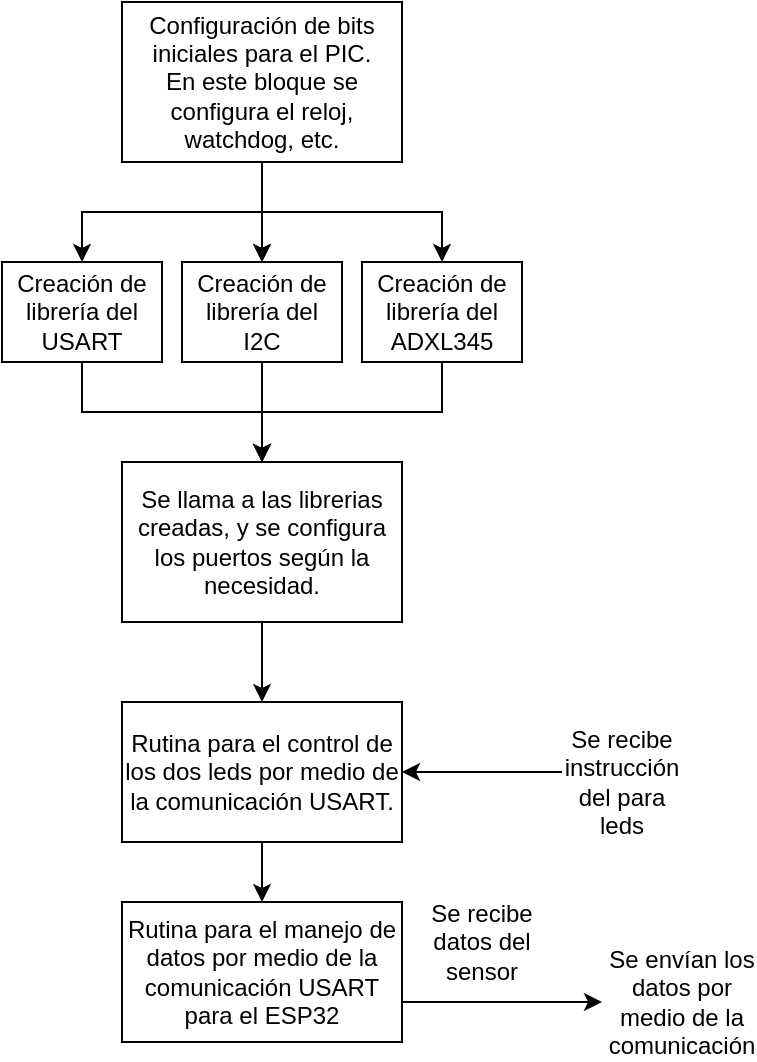 <mxfile version="14.4.7" type="device"><diagram id="LGME95qYe-ERb3loB1iX" name="Page-1"><mxGraphModel dx="499" dy="612" grid="1" gridSize="10" guides="0" tooltips="1" connect="1" arrows="1" fold="1" page="1" pageScale="1" pageWidth="850" pageHeight="1100" math="0" shadow="0"><root><mxCell id="0"/><mxCell id="1" parent="0"/><mxCell id="BezDxGpFi2y5X_7niSO--14" value="" style="edgeStyle=orthogonalEdgeStyle;rounded=0;orthogonalLoop=1;jettySize=auto;html=1;" edge="1" parent="1" source="BezDxGpFi2y5X_7niSO--1" target="BezDxGpFi2y5X_7niSO--5"><mxGeometry relative="1" as="geometry"/></mxCell><mxCell id="BezDxGpFi2y5X_7niSO--15" value="" style="edgeStyle=orthogonalEdgeStyle;rounded=0;orthogonalLoop=1;jettySize=auto;html=1;" edge="1" parent="1" source="BezDxGpFi2y5X_7niSO--1" target="BezDxGpFi2y5X_7niSO--5"><mxGeometry relative="1" as="geometry"/></mxCell><mxCell id="BezDxGpFi2y5X_7niSO--17" style="edgeStyle=orthogonalEdgeStyle;rounded=0;orthogonalLoop=1;jettySize=auto;html=1;" edge="1" parent="1" source="BezDxGpFi2y5X_7niSO--1" target="BezDxGpFi2y5X_7niSO--6"><mxGeometry relative="1" as="geometry"/></mxCell><mxCell id="BezDxGpFi2y5X_7niSO--18" style="edgeStyle=orthogonalEdgeStyle;rounded=0;orthogonalLoop=1;jettySize=auto;html=1;entryX=0.5;entryY=0;entryDx=0;entryDy=0;" edge="1" parent="1" source="BezDxGpFi2y5X_7niSO--1" target="BezDxGpFi2y5X_7niSO--4"><mxGeometry relative="1" as="geometry"/></mxCell><mxCell id="BezDxGpFi2y5X_7niSO--1" value="Configuración de bits iniciales para el PIC.&lt;br&gt;En este bloque se configura el reloj, watchdog, etc." style="rounded=0;whiteSpace=wrap;html=1;" vertex="1" parent="1"><mxGeometry x="70" y="150" width="140" height="80" as="geometry"/></mxCell><mxCell id="BezDxGpFi2y5X_7niSO--19" value="" style="edgeStyle=orthogonalEdgeStyle;rounded=0;orthogonalLoop=1;jettySize=auto;html=1;" edge="1" parent="1" source="BezDxGpFi2y5X_7niSO--2" target="BezDxGpFi2y5X_7niSO--13"><mxGeometry relative="1" as="geometry"/></mxCell><mxCell id="BezDxGpFi2y5X_7niSO--2" value="Se llama a las librerias creadas, y se configura los puertos según la necesidad." style="rounded=0;whiteSpace=wrap;html=1;" vertex="1" parent="1"><mxGeometry x="70" y="380" width="140" height="80" as="geometry"/></mxCell><mxCell id="BezDxGpFi2y5X_7niSO--12" value="" style="edgeStyle=orthogonalEdgeStyle;rounded=0;orthogonalLoop=1;jettySize=auto;html=1;" edge="1" parent="1" source="BezDxGpFi2y5X_7niSO--4" target="BezDxGpFi2y5X_7niSO--2"><mxGeometry relative="1" as="geometry"/></mxCell><mxCell id="BezDxGpFi2y5X_7niSO--4" value="Creación de librería del USART" style="rounded=0;whiteSpace=wrap;html=1;" vertex="1" parent="1"><mxGeometry x="10" y="280" width="80" height="50" as="geometry"/></mxCell><mxCell id="BezDxGpFi2y5X_7niSO--11" value="" style="edgeStyle=orthogonalEdgeStyle;rounded=0;orthogonalLoop=1;jettySize=auto;html=1;" edge="1" parent="1" source="BezDxGpFi2y5X_7niSO--5" target="BezDxGpFi2y5X_7niSO--2"><mxGeometry relative="1" as="geometry"/></mxCell><mxCell id="BezDxGpFi2y5X_7niSO--5" value="Creación de librería del I2C" style="rounded=0;whiteSpace=wrap;html=1;" vertex="1" parent="1"><mxGeometry x="100" y="280" width="80" height="50" as="geometry"/></mxCell><mxCell id="BezDxGpFi2y5X_7niSO--10" value="" style="edgeStyle=orthogonalEdgeStyle;rounded=0;orthogonalLoop=1;jettySize=auto;html=1;" edge="1" parent="1" source="BezDxGpFi2y5X_7niSO--6" target="BezDxGpFi2y5X_7niSO--2"><mxGeometry relative="1" as="geometry"/></mxCell><mxCell id="BezDxGpFi2y5X_7niSO--6" value="Creación de librería del ADXL345" style="rounded=0;whiteSpace=wrap;html=1;" vertex="1" parent="1"><mxGeometry x="190" y="280" width="80" height="50" as="geometry"/></mxCell><mxCell id="BezDxGpFi2y5X_7niSO--21" value="" style="edgeStyle=orthogonalEdgeStyle;rounded=0;orthogonalLoop=1;jettySize=auto;html=1;" edge="1" parent="1" source="BezDxGpFi2y5X_7niSO--13" target="BezDxGpFi2y5X_7niSO--20"><mxGeometry relative="1" as="geometry"/></mxCell><mxCell id="BezDxGpFi2y5X_7niSO--13" value="Rutina para el control de los dos leds por medio de la comunicación USART." style="rounded=0;whiteSpace=wrap;html=1;" vertex="1" parent="1"><mxGeometry x="70" y="500" width="140" height="70" as="geometry"/></mxCell><mxCell id="BezDxGpFi2y5X_7niSO--20" value="Rutina para el manejo de datos por medio de la comunicación USART para el ESP32" style="rounded=0;whiteSpace=wrap;html=1;" vertex="1" parent="1"><mxGeometry x="70" y="600" width="140" height="70" as="geometry"/></mxCell><mxCell id="BezDxGpFi2y5X_7niSO--25" value="" style="endArrow=classic;html=1;" edge="1" parent="1"><mxGeometry width="50" height="50" relative="1" as="geometry"><mxPoint x="210" y="650" as="sourcePoint"/><mxPoint x="310" y="650" as="targetPoint"/></mxGeometry></mxCell><mxCell id="BezDxGpFi2y5X_7niSO--26" value="Se recibe datos del sensor" style="text;html=1;strokeColor=none;fillColor=none;align=center;verticalAlign=middle;whiteSpace=wrap;rounded=0;" vertex="1" parent="1"><mxGeometry x="210" y="600" width="80" height="40" as="geometry"/></mxCell><mxCell id="BezDxGpFi2y5X_7niSO--28" value="Se envían los datos por medio de la comunicación" style="text;html=1;strokeColor=none;fillColor=none;align=center;verticalAlign=middle;whiteSpace=wrap;rounded=0;" vertex="1" parent="1"><mxGeometry x="330" y="640" width="40" height="20" as="geometry"/></mxCell><mxCell id="BezDxGpFi2y5X_7niSO--29" value="" style="endArrow=classic;html=1;entryX=1;entryY=0.5;entryDx=0;entryDy=0;" edge="1" parent="1" target="BezDxGpFi2y5X_7niSO--13"><mxGeometry width="50" height="50" relative="1" as="geometry"><mxPoint x="290" y="535" as="sourcePoint"/><mxPoint x="270" y="440" as="targetPoint"/></mxGeometry></mxCell><mxCell id="BezDxGpFi2y5X_7niSO--30" value="Se recibe instrucción del para leds" style="text;html=1;strokeColor=none;fillColor=none;align=center;verticalAlign=middle;whiteSpace=wrap;rounded=0;" vertex="1" parent="1"><mxGeometry x="300" y="530" width="40" height="20" as="geometry"/></mxCell></root></mxGraphModel></diagram></mxfile>
